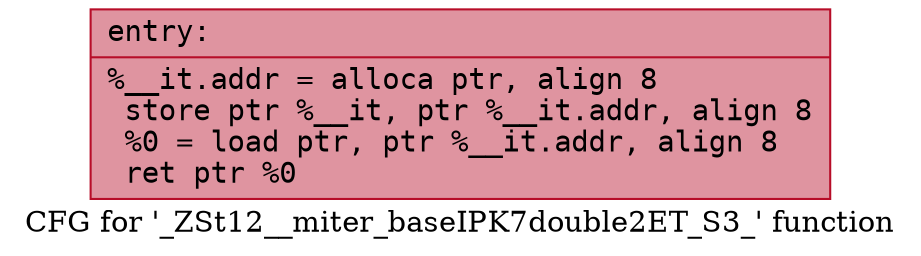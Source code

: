 digraph "CFG for '_ZSt12__miter_baseIPK7double2ET_S3_' function" {
	label="CFG for '_ZSt12__miter_baseIPK7double2ET_S3_' function";

	Node0x55fc3be30380 [shape=record,color="#b70d28ff", style=filled, fillcolor="#b70d2870" fontname="Courier",label="{entry:\l|  %__it.addr = alloca ptr, align 8\l  store ptr %__it, ptr %__it.addr, align 8\l  %0 = load ptr, ptr %__it.addr, align 8\l  ret ptr %0\l}"];
}
